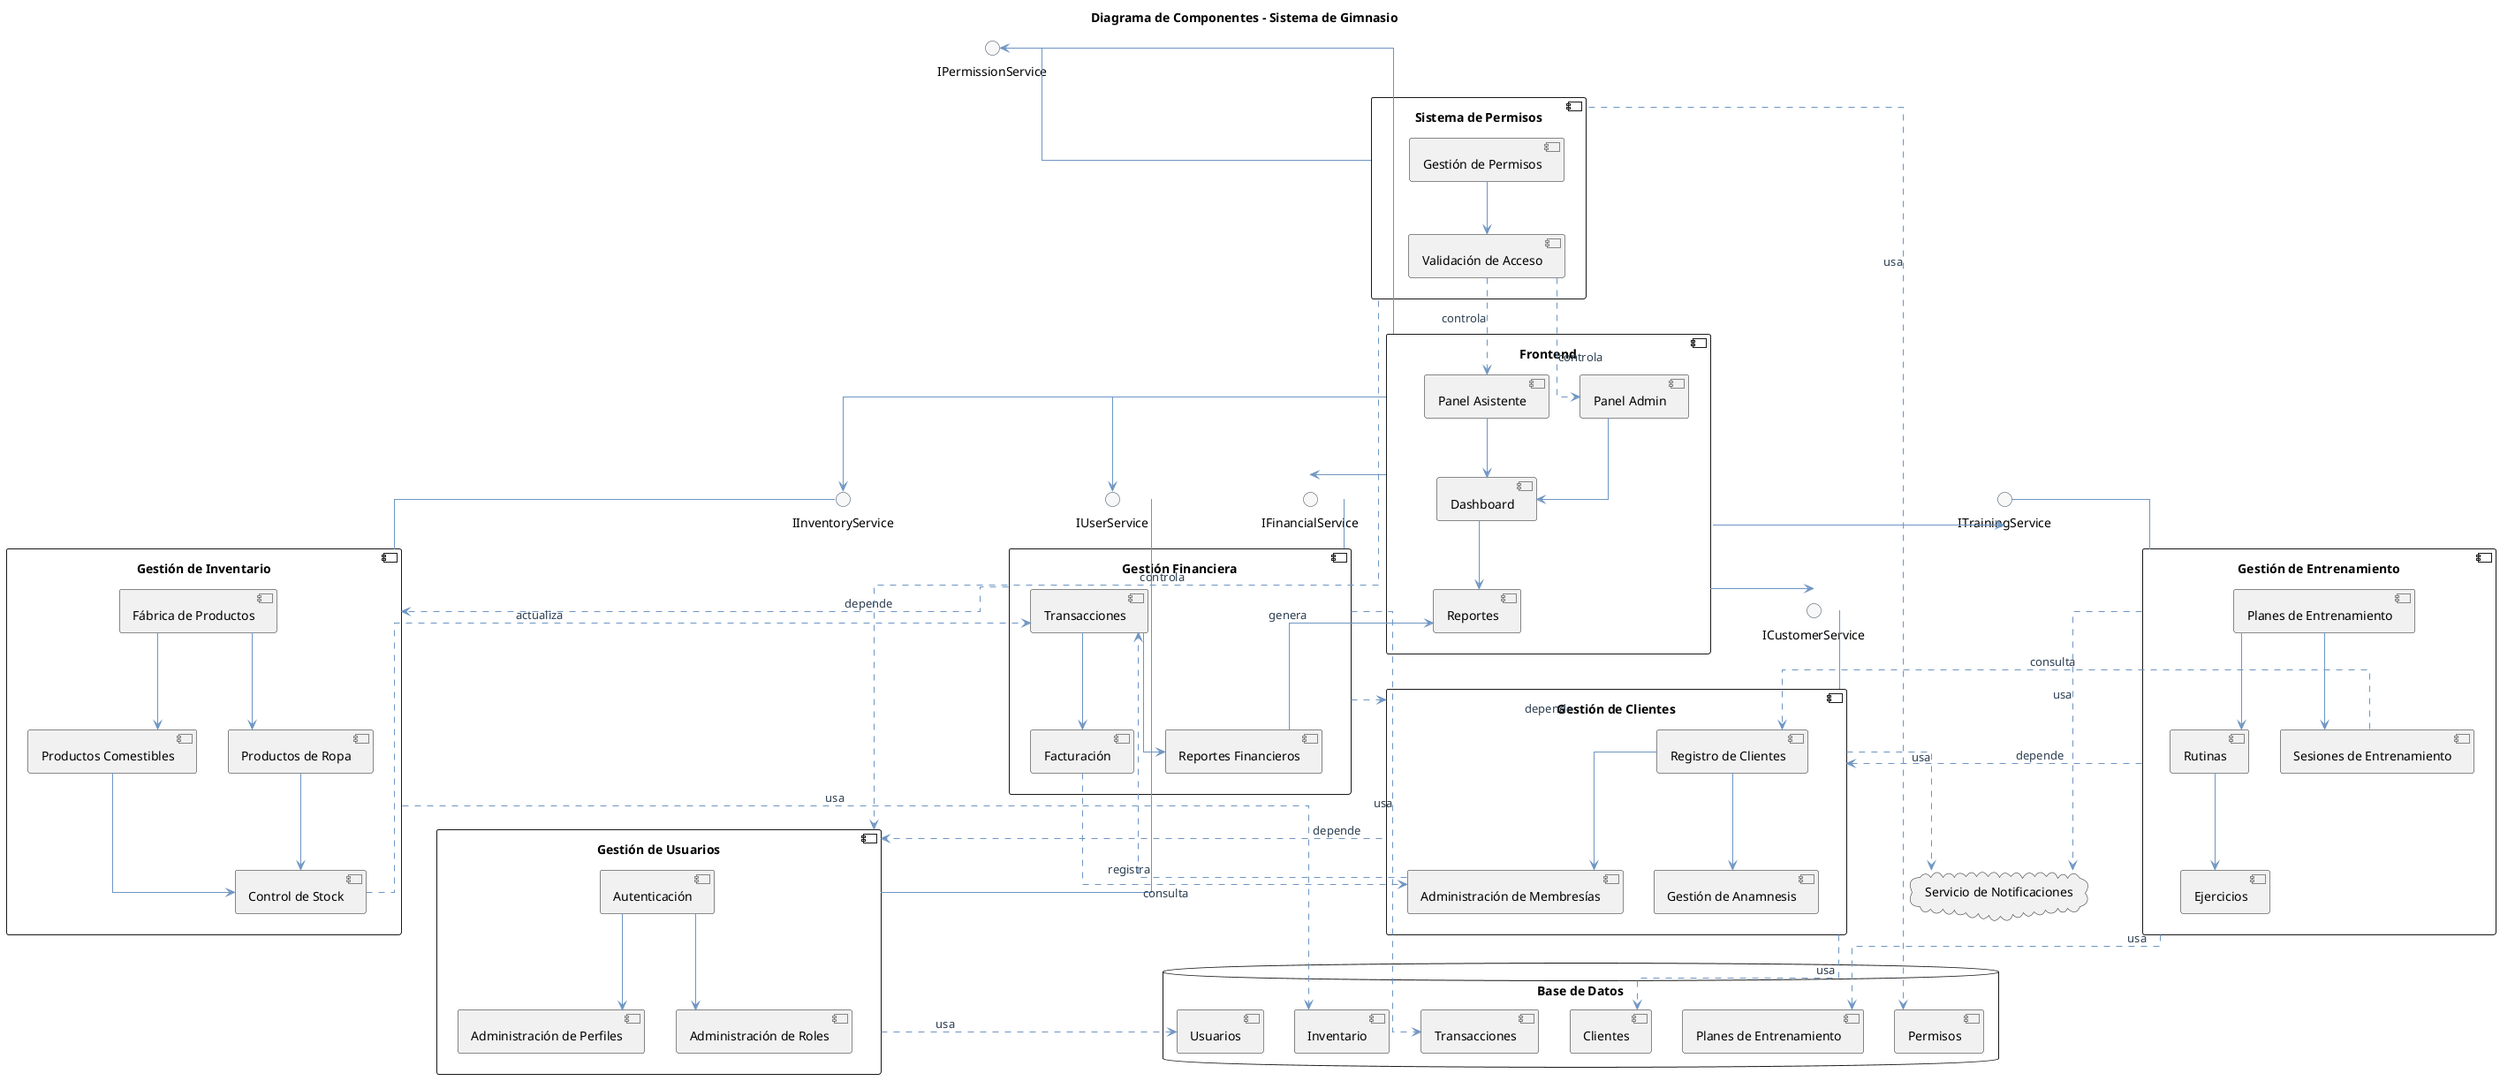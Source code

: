 @startuml 
title Diagrama de Componentes - Sistema de Gimnasio

' Definición del estilo visual
skinparam classAttributeIconSize 8
skinparam classFontSize 16
skinparam classFontName "Arial"
skinparam classBorderColor #212837
skinparam classHeaderFontColor #FFFFFF
skinparam classHeaderBackgroundColor #8BB9E6
skinparam classArrowColor #6E95C2
skinparam linetype ortho

skinparam interface {
  BackgroundColor #f8f8f8
  BorderColor #2c3e50
}

skinparam arrow {
  Color #6E95C2
  FontColor #2c3e50
}

' Interfaces principales
interface "IUserService" as IUserService
interface "ICustomerService" as ICustomerService
interface "ITrainingService" as ITrainingService
interface "IInventoryService" as IInventoryService
interface "IFinancialService" as IFinancialService
interface "IPermissionService" as IPermissionService

' Componente de Frontend
component "Frontend" as Frontend {
  component "Panel Admin" as AdminPanel
  component "Panel Asistente" as AssistantPanel
  component "Dashboard" as Dashboard
  component "Reportes" as Reports
  
  AdminPanel --> Dashboard
  AssistantPanel --> Dashboard
  Dashboard --> Reports
}

' Componente de Gestión de Usuarios
component "Gestión de Usuarios" as UserManagement {
  component "Autenticación" as Authentication
  component "Administración de Perfiles" as ProfileManagement
  component "Administración de Roles" as RoleManagement
  
  Authentication --> ProfileManagement
  Authentication --> RoleManagement
}

' Componente de Gestión de Clientes
component "Gestión de Clientes" as CustomerManagement {
  component "Registro de Clientes" as CustomerRegistration
  component "Administración de Membresías" as MembershipManagement
  component "Gestión de Anamnesis" as AnamnesisManagement
  
  CustomerRegistration --> MembershipManagement
  CustomerRegistration --> AnamnesisManagement
}

' Componente de Gestión de Entrenamiento
component "Gestión de Entrenamiento" as TrainingManagement {
  component "Planes de Entrenamiento" as TrainingPlans
  component "Rutinas" as Routines
  component "Ejercicios" as Exercises
  component "Sesiones de Entrenamiento" as TrainingSessions
  
  TrainingPlans --> Routines
  Routines --> Exercises
  TrainingPlans --> TrainingSessions
}

' Componente de Gestión de Inventario
component "Gestión de Inventario" as InventoryManagement {
  component "Productos Comestibles" as EdibleProducts
  component "Productos de Ropa" as ClothingProducts
  component "Control de Stock" as StockControl
  component "Fábrica de Productos" as ProductFactory
  
  ProductFactory --> EdibleProducts
  ProductFactory --> ClothingProducts
  EdibleProducts --> StockControl
  ClothingProducts --> StockControl
}

' Componente de Gestión Financiera
component "Gestión Financiera" as FinancialManagement {
  component "Transacciones" as Transactions
  component "Reportes Financieros" as FinancialReports
  component "Facturación" as Billing
  
  Transactions --> FinancialReports
  Transactions --> Billing
}

' Componente de Sistema de Permisos
component "Sistema de Permisos" as PermissionSystem {
  component "Gestión de Permisos" as PermissionManagement
  component "Validación de Acceso" as AccessValidation
  
  PermissionManagement --> AccessValidation
}

' Base de datos
database "Base de Datos" as Database {
  [Usuarios] as UserDB
  [Clientes] as CustomerDB
  [Planes de Entrenamiento] as TrainingDB
  [Inventario] as InventoryDB
  [Transacciones] as TransactionDB
  [Permisos] as PermissionDB
}

' Servicio externo
cloud "Servicio de Notificaciones" as NotificationService

' Conectar componentes con interfaces
UserManagement -up- IUserService
CustomerManagement -up- ICustomerService
TrainingManagement -up- ITrainingService
InventoryManagement -up- IInventoryService
FinancialManagement -up- IFinancialService
PermissionSystem -up- IPermissionService

' Conexiones del Frontend a los servicios
Frontend --> IUserService
Frontend --> ICustomerService
Frontend --> ITrainingService
Frontend --> IInventoryService
Frontend --> IFinancialService
Frontend --> IPermissionService

' Conexiones a la base de datos
UserManagement ..> UserDB : usa
CustomerManagement ..> CustomerDB : usa
TrainingManagement ..> TrainingDB : usa
InventoryManagement ..> InventoryDB : usa
FinancialManagement ..> TransactionDB : usa
PermissionSystem ..> PermissionDB : usa

' Conexiones con servicios externos
CustomerManagement ..> NotificationService : usa
TrainingManagement ..> NotificationService : usa

' Dependencias entre componentes principales
CustomerManagement ..> UserManagement : depende
TrainingManagement ..> CustomerManagement : depende
FinancialManagement ..> CustomerManagement : depende
FinancialManagement ..> InventoryManagement : depende
PermissionSystem ..> UserManagement : controla

' Dependencias adicionales específicas entre subcomponentes
MembershipManagement ..> Transactions : registra
TrainingSessions ..> CustomerRegistration : consulta
Billing ..> MembershipManagement : consulta
AccessValidation ..> AdminPanel : controla
AccessValidation ..> AssistantPanel : controla
StockControl ..> Transactions : actualiza
FinancialReports --> Reports : genera

@enduml
